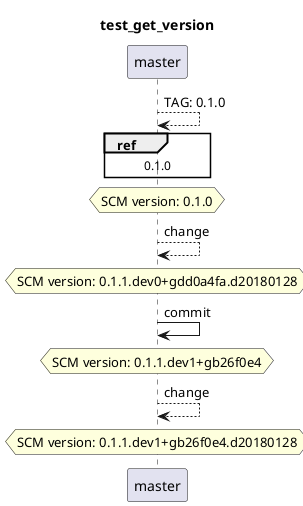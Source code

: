@startuml
title test_get_version
skinparam ParticipantPadding 20
skinparam BoxPadding 10
participant master
master --> master: TAG: 0.1.0
ref over master: 0.1.0
hnote over master: SCM version: 0.1.0
master --> master: change
hnote over master: SCM version: 0.1.1.dev0+gdd0a4fa.d20180128
master -> master: commit
hnote over master: SCM version: 0.1.1.dev1+gb26f0e4
master --> master: change
hnote over master: SCM version: 0.1.1.dev1+gb26f0e4.d20180128
@enduml